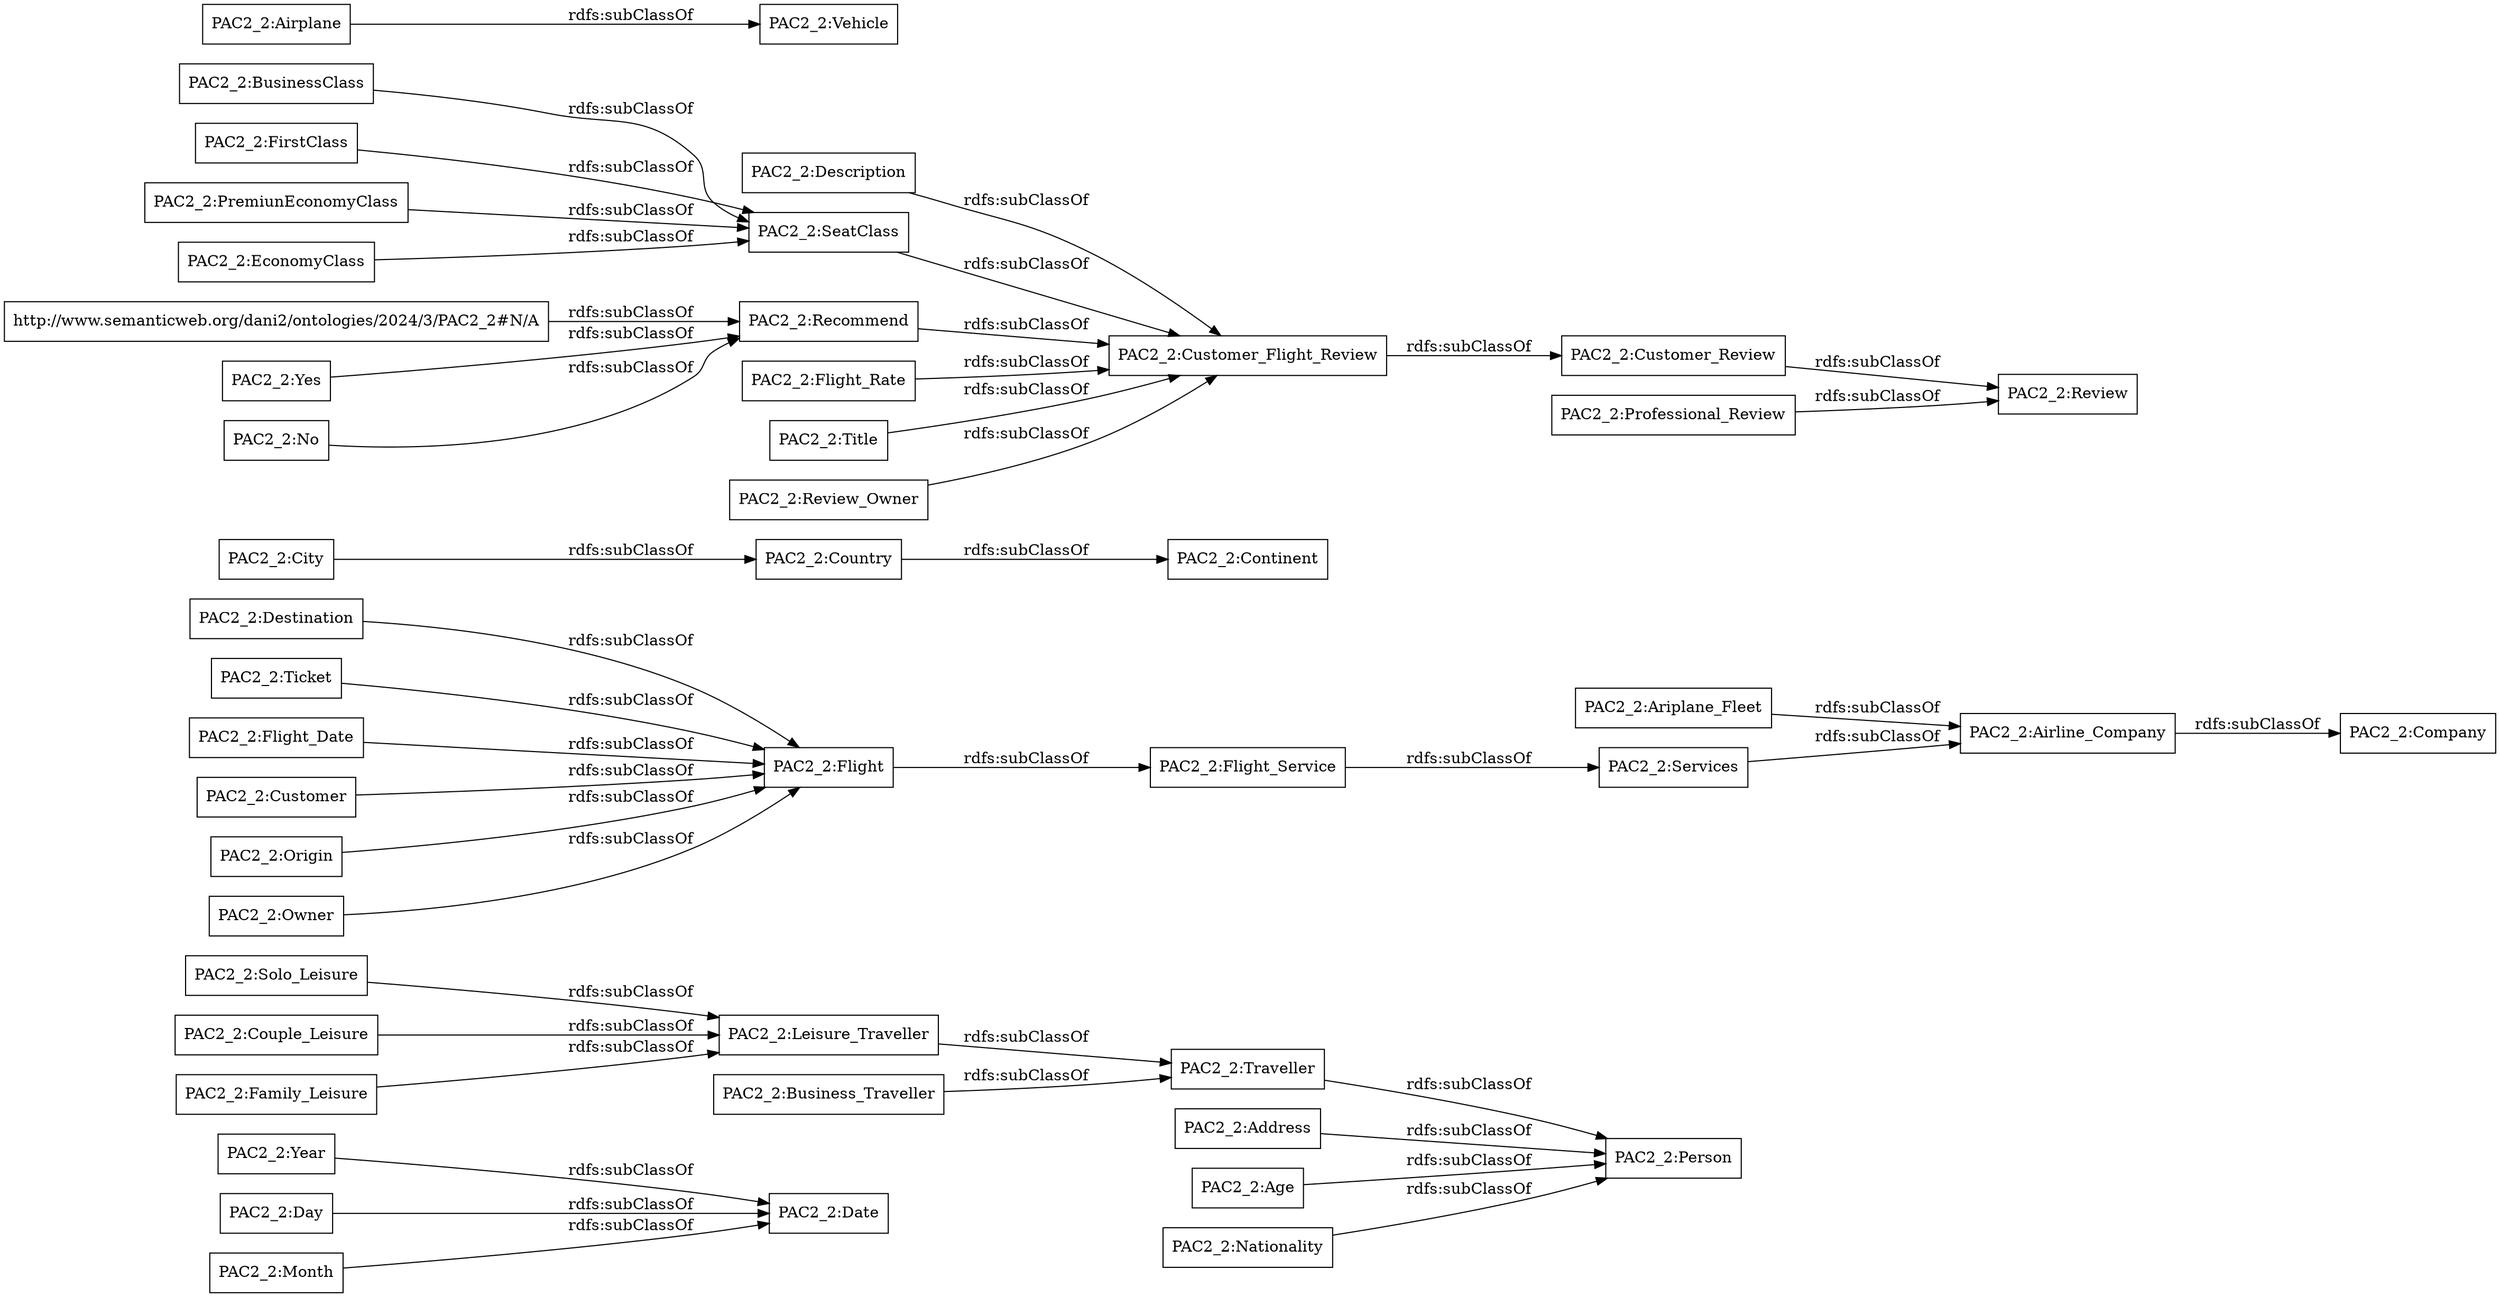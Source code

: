 digraph ar2dtool_diagram { 
rankdir=LR;
size="1000"
node [shape = rectangle, color="black"]; "PAC2_2:Date" "PAC2_2:Solo_Leisure" "PAC2_2:Airline_Company" "PAC2_2:Continent" "PAC2_2:Address" "PAC2_2:Age" "PAC2_2:Description" "PAC2_2:Airplane" "http://www.semanticweb.org/dani2/ontologies/2024/3/PAC2_2#N/A" "PAC2_2:Year" "PAC2_2:Leisure_Traveller" "PAC2_2:Professional_Review" "PAC2_2:Review" "PAC2_2:Destination" "PAC2_2:BusinessClass" "PAC2_2:Ariplane_Fleet" "PAC2_2:Ticket" "PAC2_2:Couple_Leisure" "PAC2_2:Person" "PAC2_2:SeatClass" "PAC2_2:Business_Traveller" "PAC2_2:Day" "PAC2_2:Vehicle" "PAC2_2:Company" "PAC2_2:Flight" "PAC2_2:Traveller" "PAC2_2:Customer_Review" "PAC2_2:Flight_Service" "PAC2_2:FirstClass" "PAC2_2:Yes" "PAC2_2:PremiunEconomyClass" "PAC2_2:Nationality" "PAC2_2:Flight_Date" "PAC2_2:Country" "PAC2_2:Recommend" "PAC2_2:City" "PAC2_2:Month" "PAC2_2:Services" "PAC2_2:Flight_Rate" "PAC2_2:Title" "PAC2_2:Review_Owner" "PAC2_2:EconomyClass" "PAC2_2:Customer" "PAC2_2:Origin" "PAC2_2:Customer_Flight_Review" "PAC2_2:Family_Leisure" "PAC2_2:Owner" "PAC2_2:No" ; /*classes style*/
	"PAC2_2:Couple_Leisure" -> "PAC2_2:Leisure_Traveller" [ label = "rdfs:subClassOf" ];
	"PAC2_2:Flight_Service" -> "PAC2_2:Services" [ label = "rdfs:subClassOf" ];
	"PAC2_2:Flight" -> "PAC2_2:Flight_Service" [ label = "rdfs:subClassOf" ];
	"PAC2_2:Ticket" -> "PAC2_2:Flight" [ label = "rdfs:subClassOf" ];
	"PAC2_2:Owner" -> "PAC2_2:Flight" [ label = "rdfs:subClassOf" ];
	"PAC2_2:Flight_Rate" -> "PAC2_2:Customer_Flight_Review" [ label = "rdfs:subClassOf" ];
	"PAC2_2:Yes" -> "PAC2_2:Recommend" [ label = "rdfs:subClassOf" ];
	"PAC2_2:Traveller" -> "PAC2_2:Person" [ label = "rdfs:subClassOf" ];
	"PAC2_2:Services" -> "PAC2_2:Airline_Company" [ label = "rdfs:subClassOf" ];
	"PAC2_2:BusinessClass" -> "PAC2_2:SeatClass" [ label = "rdfs:subClassOf" ];
	"PAC2_2:Airline_Company" -> "PAC2_2:Company" [ label = "rdfs:subClassOf" ];
	"PAC2_2:Title" -> "PAC2_2:Customer_Flight_Review" [ label = "rdfs:subClassOf" ];
	"PAC2_2:Flight_Date" -> "PAC2_2:Flight" [ label = "rdfs:subClassOf" ];
	"PAC2_2:Recommend" -> "PAC2_2:Customer_Flight_Review" [ label = "rdfs:subClassOf" ];
	"PAC2_2:Origin" -> "PAC2_2:Flight" [ label = "rdfs:subClassOf" ];
	"PAC2_2:Customer" -> "PAC2_2:Flight" [ label = "rdfs:subClassOf" ];
	"PAC2_2:Country" -> "PAC2_2:Continent" [ label = "rdfs:subClassOf" ];
	"PAC2_2:FirstClass" -> "PAC2_2:SeatClass" [ label = "rdfs:subClassOf" ];
	"PAC2_2:PremiunEconomyClass" -> "PAC2_2:SeatClass" [ label = "rdfs:subClassOf" ];
	"PAC2_2:Business_Traveller" -> "PAC2_2:Traveller" [ label = "rdfs:subClassOf" ];
	"PAC2_2:City" -> "PAC2_2:Country" [ label = "rdfs:subClassOf" ];
	"PAC2_2:Leisure_Traveller" -> "PAC2_2:Traveller" [ label = "rdfs:subClassOf" ];
	"PAC2_2:Nationality" -> "PAC2_2:Person" [ label = "rdfs:subClassOf" ];
	"PAC2_2:Professional_Review" -> "PAC2_2:Review" [ label = "rdfs:subClassOf" ];
	"PAC2_2:Family_Leisure" -> "PAC2_2:Leisure_Traveller" [ label = "rdfs:subClassOf" ];
	"PAC2_2:Description" -> "PAC2_2:Customer_Flight_Review" [ label = "rdfs:subClassOf" ];
	"PAC2_2:No" -> "PAC2_2:Recommend" [ label = "rdfs:subClassOf" ];
	"PAC2_2:Year" -> "PAC2_2:Date" [ label = "rdfs:subClassOf" ];
	"PAC2_2:Customer_Review" -> "PAC2_2:Review" [ label = "rdfs:subClassOf" ];
	"PAC2_2:Airplane" -> "PAC2_2:Vehicle" [ label = "rdfs:subClassOf" ];
	"PAC2_2:Age" -> "PAC2_2:Person" [ label = "rdfs:subClassOf" ];
	"PAC2_2:Address" -> "PAC2_2:Person" [ label = "rdfs:subClassOf" ];
	"PAC2_2:Solo_Leisure" -> "PAC2_2:Leisure_Traveller" [ label = "rdfs:subClassOf" ];
	"PAC2_2:Day" -> "PAC2_2:Date" [ label = "rdfs:subClassOf" ];
	"PAC2_2:Month" -> "PAC2_2:Date" [ label = "rdfs:subClassOf" ];
	"PAC2_2:Destination" -> "PAC2_2:Flight" [ label = "rdfs:subClassOf" ];
	"PAC2_2:Review_Owner" -> "PAC2_2:Customer_Flight_Review" [ label = "rdfs:subClassOf" ];
	"PAC2_2:EconomyClass" -> "PAC2_2:SeatClass" [ label = "rdfs:subClassOf" ];
	"http://www.semanticweb.org/dani2/ontologies/2024/3/PAC2_2#N/A" -> "PAC2_2:Recommend" [ label = "rdfs:subClassOf" ];
	"PAC2_2:SeatClass" -> "PAC2_2:Customer_Flight_Review" [ label = "rdfs:subClassOf" ];
	"PAC2_2:Customer_Flight_Review" -> "PAC2_2:Customer_Review" [ label = "rdfs:subClassOf" ];
	"PAC2_2:Ariplane_Fleet" -> "PAC2_2:Airline_Company" [ label = "rdfs:subClassOf" ];

}
